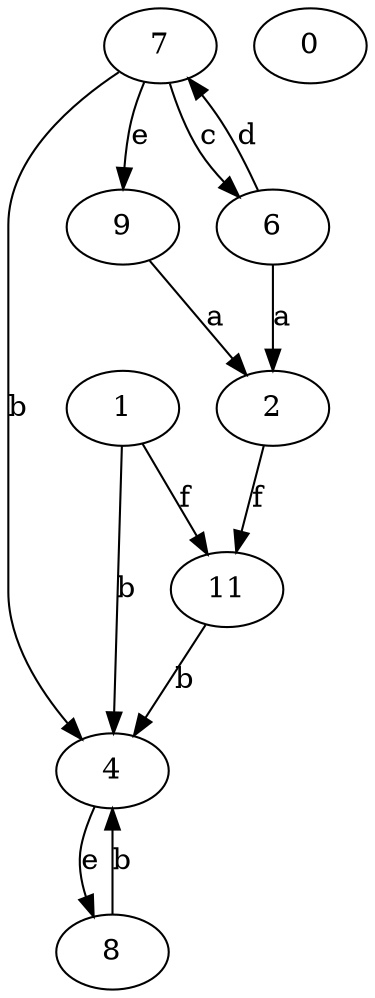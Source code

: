 strict digraph  {
1;
2;
4;
6;
7;
8;
9;
0;
11;
1 -> 4  [label=b];
1 -> 11  [label=f];
2 -> 11  [label=f];
4 -> 8  [label=e];
6 -> 2  [label=a];
6 -> 7  [label=d];
7 -> 4  [label=b];
7 -> 6  [label=c];
7 -> 9  [label=e];
8 -> 4  [label=b];
9 -> 2  [label=a];
11 -> 4  [label=b];
}
